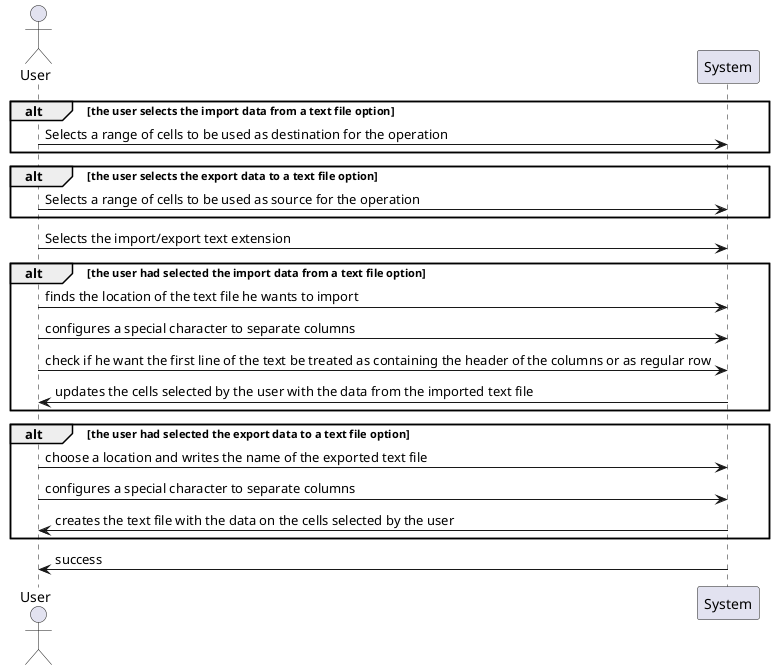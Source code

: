 @startuml ipc04.1_analysis.png

actor User

participant "System" as s

alt the user selects the import data from a text file option
User->s: Selects a range of cells to be used as destination for the operation
end

alt the user selects the export data to a text file option
User->s: Selects a range of cells to be used as source for the operation
end

User->s: Selects the import/export text extension

alt the user had selected the import data from a text file option
User->s: finds the location of the text file he wants to import
User->s: configures a special character to separate columns
User->s: check if he want the first line of the text be treated as containing the header of the columns or as regular row
s->User: updates the cells selected by the user with the data from the imported text file
end

alt the user had selected the export data to a text file option
User->s: choose a location and writes the name of the exported text file
User->s: configures a special character to separate columns
s->User: creates the text file with the data on the cells selected by the user
end

s->User: success

@enduml
